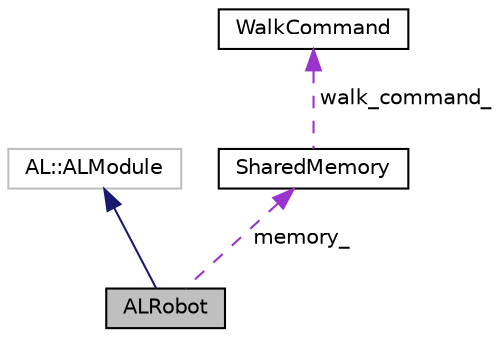 digraph "ALRobot"
{
  edge [fontname="Helvetica",fontsize="10",labelfontname="Helvetica",labelfontsize="10"];
  node [fontname="Helvetica",fontsize="10",shape=record];
  Node2 [label="ALRobot",height=0.2,width=0.4,color="black", fillcolor="grey75", style="filled", fontcolor="black"];
  Node3 -> Node2 [dir="back",color="midnightblue",fontsize="10",style="solid",fontname="Helvetica"];
  Node3 [label="AL::ALModule",height=0.2,width=0.4,color="grey75", fillcolor="white", style="filled"];
  Node4 -> Node2 [dir="back",color="darkorchid3",fontsize="10",style="dashed",label=" memory_" ,fontname="Helvetica"];
  Node4 [label="SharedMemory",height=0.2,width=0.4,color="black", fillcolor="white", style="filled",URL="$classSharedMemory.html"];
  Node5 -> Node4 [dir="back",color="darkorchid3",fontsize="10",style="dashed",label=" walk_command_" ,fontname="Helvetica"];
  Node5 [label="WalkCommand",height=0.2,width=0.4,color="black", fillcolor="white", style="filled",URL="$structWalkCommand.html",tooltip="Walk command used to control the naoqi motion proxy. "];
}
